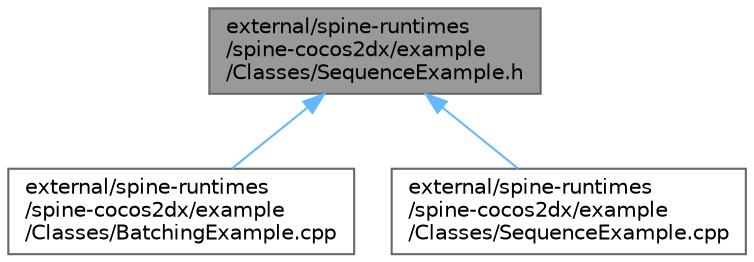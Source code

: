 digraph "external/spine-runtimes/spine-cocos2dx/example/Classes/SequenceExample.h"
{
 // LATEX_PDF_SIZE
  bgcolor="transparent";
  edge [fontname=Helvetica,fontsize=10,labelfontname=Helvetica,labelfontsize=10];
  node [fontname=Helvetica,fontsize=10,shape=box,height=0.2,width=0.4];
  Node1 [id="Node000001",label="external/spine-runtimes\l/spine-cocos2dx/example\l/Classes/SequenceExample.h",height=0.2,width=0.4,color="gray40", fillcolor="grey60", style="filled", fontcolor="black",tooltip=" "];
  Node1 -> Node2 [id="edge1_Node000001_Node000002",dir="back",color="steelblue1",style="solid",tooltip=" "];
  Node2 [id="Node000002",label="external/spine-runtimes\l/spine-cocos2dx/example\l/Classes/BatchingExample.cpp",height=0.2,width=0.4,color="grey40", fillcolor="white", style="filled",URL="$_batching_example_8cpp.html",tooltip=" "];
  Node1 -> Node3 [id="edge2_Node000001_Node000003",dir="back",color="steelblue1",style="solid",tooltip=" "];
  Node3 [id="Node000003",label="external/spine-runtimes\l/spine-cocos2dx/example\l/Classes/SequenceExample.cpp",height=0.2,width=0.4,color="grey40", fillcolor="white", style="filled",URL="$_sequence_example_8cpp.html",tooltip=" "];
}
